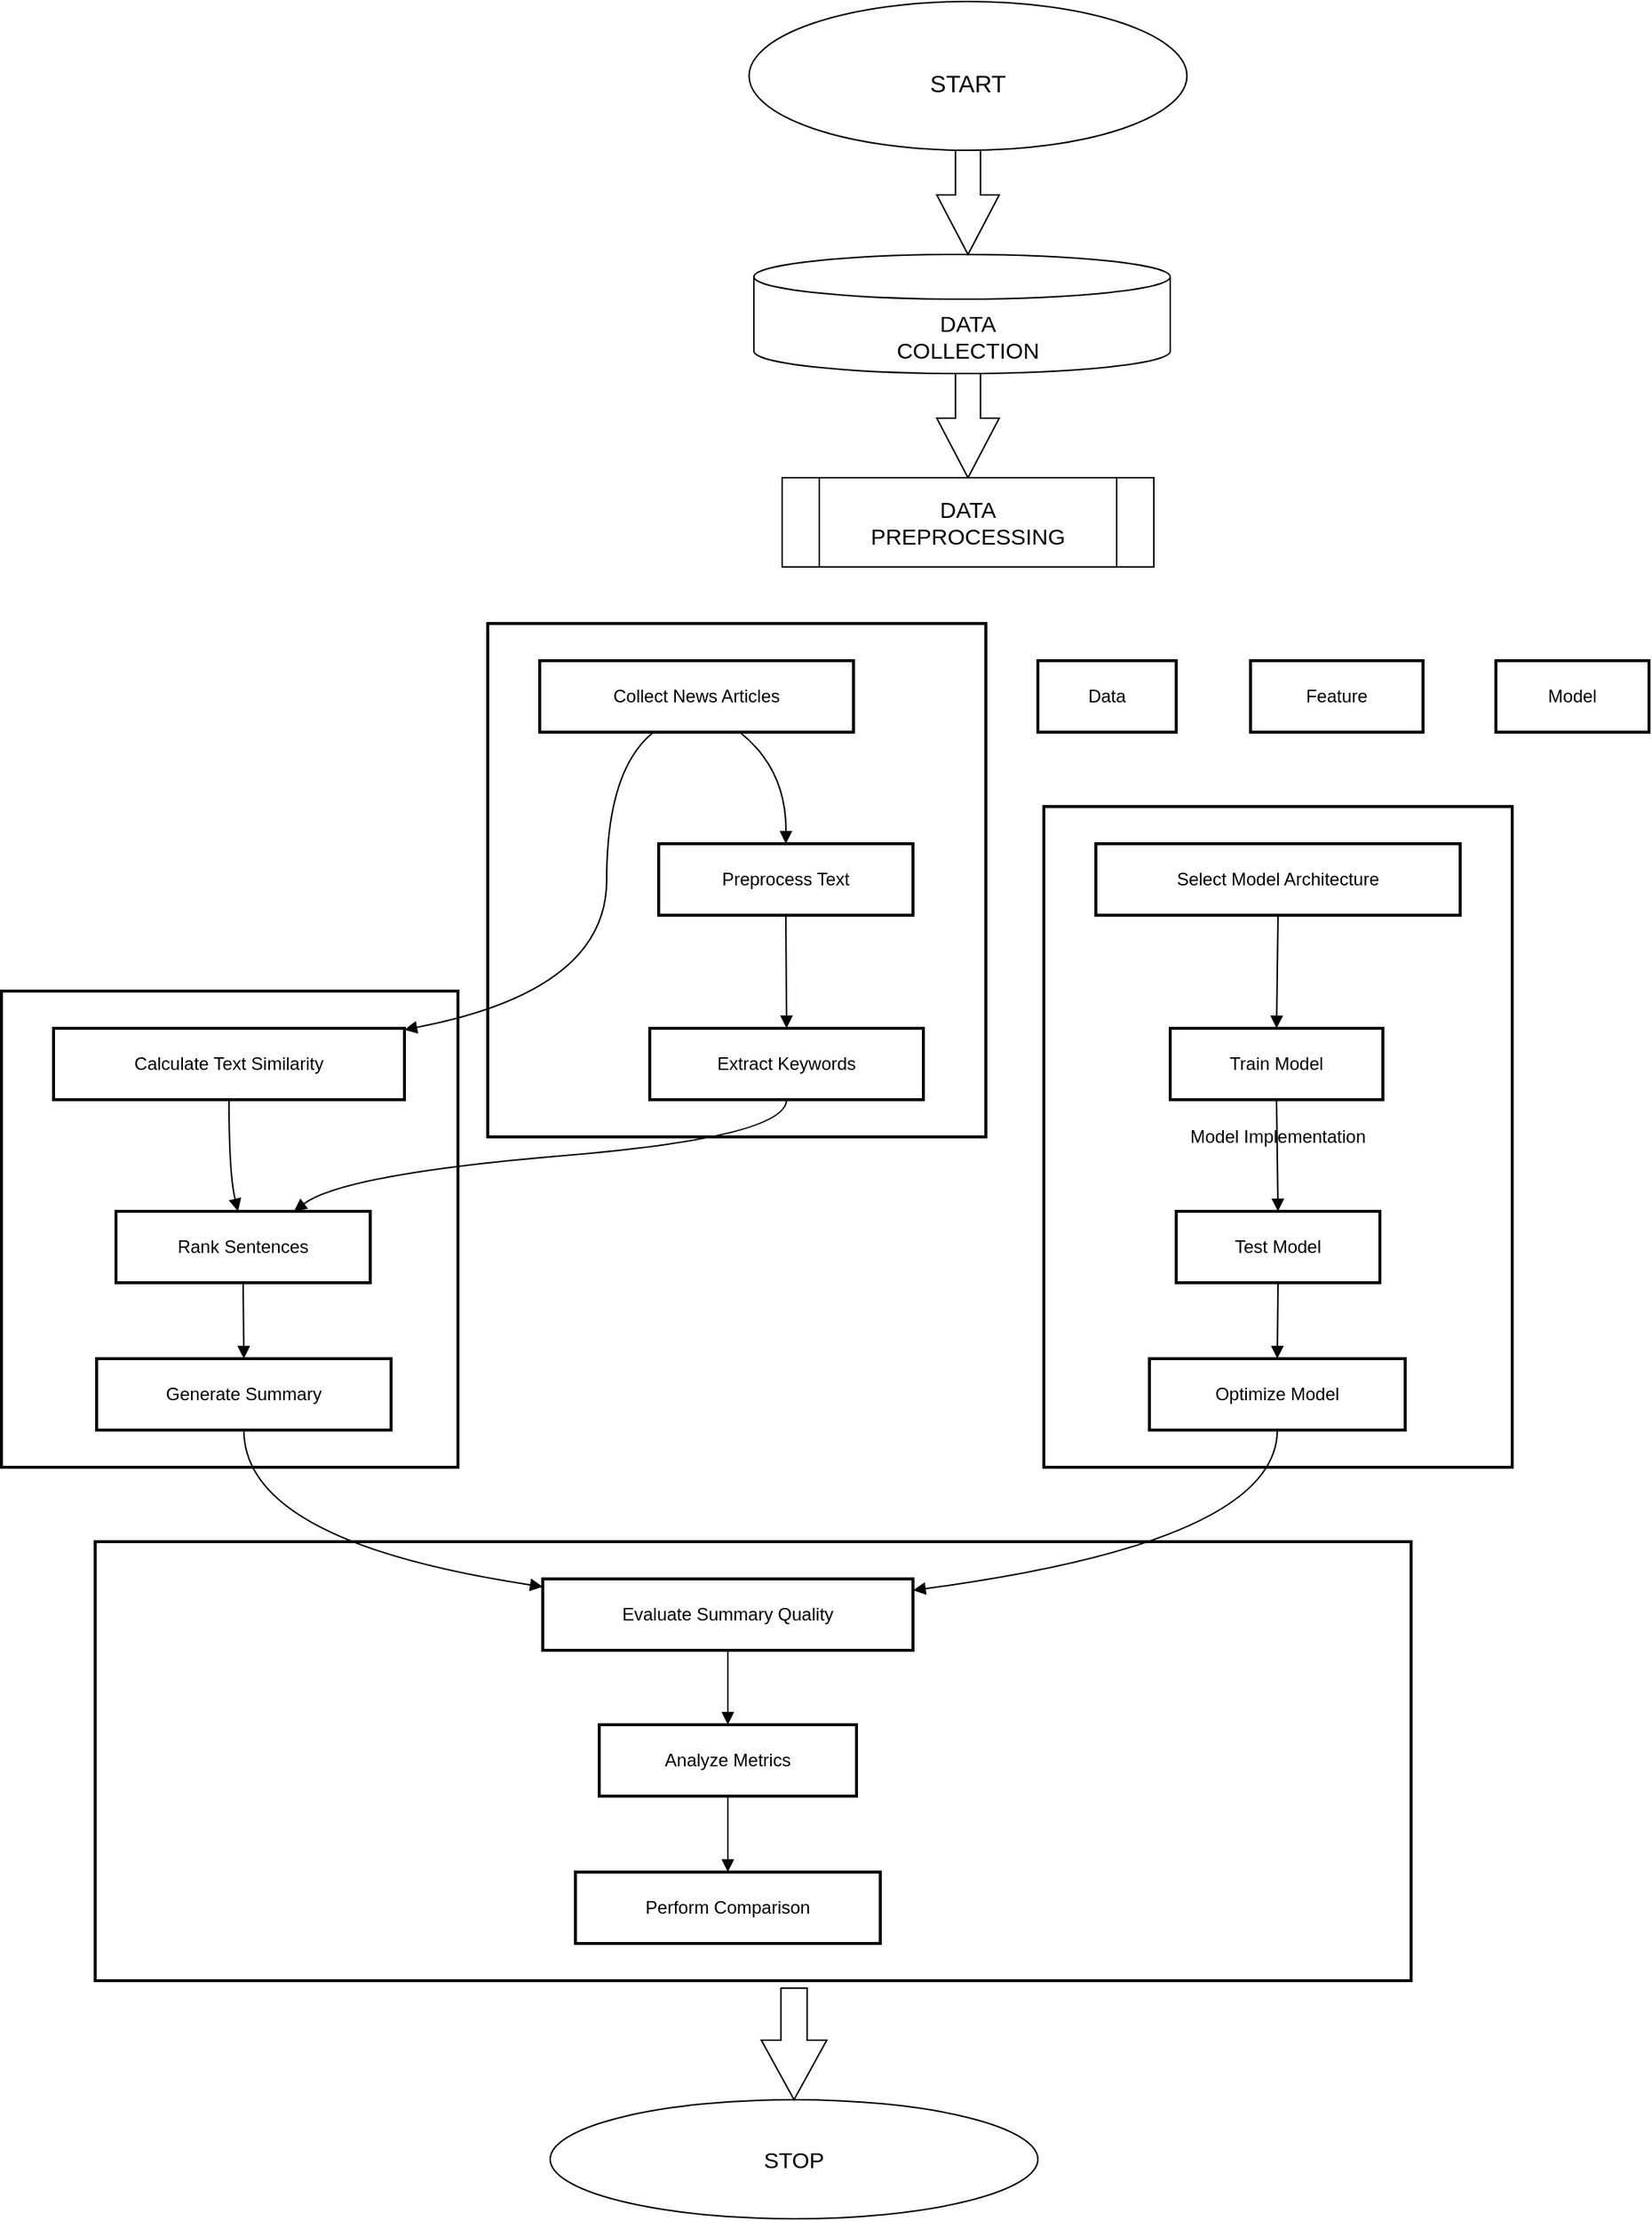 <mxfile version="24.8.3">
  <diagram name="Page-1" id="75aQ0NsXPLH8SBgKZswc">
    <mxGraphModel dx="2100" dy="2144" grid="1" gridSize="10" guides="1" tooltips="1" connect="1" arrows="1" fold="1" page="1" pageScale="1" pageWidth="850" pageHeight="1100" math="0" shadow="0">
      <root>
        <mxCell id="0" />
        <mxCell id="1" parent="0" />
        <mxCell id="2" value="Evaluation" style="whiteSpace=wrap;strokeWidth=2;" parent="1" vertex="1">
          <mxGeometry x="71" y="625" width="885" height="295" as="geometry" />
        </mxCell>
        <mxCell id="3" value="Model Implementation" style="whiteSpace=wrap;strokeWidth=2;" parent="1" vertex="1">
          <mxGeometry x="709" y="131" width="315" height="444" as="geometry" />
        </mxCell>
        <mxCell id="4" value="Feature Engineering" style="whiteSpace=wrap;strokeWidth=2;" parent="1" vertex="1">
          <mxGeometry x="8" y="255" width="307" height="320" as="geometry" />
        </mxCell>
        <mxCell id="5" value="Data Collection" style="whiteSpace=wrap;strokeWidth=2;" parent="1" vertex="1">
          <mxGeometry x="335" y="8" width="335" height="345" as="geometry" />
        </mxCell>
        <mxCell id="6" value="Collect News Articles" style="whiteSpace=wrap;strokeWidth=2;" parent="1" vertex="1">
          <mxGeometry x="370" y="33" width="211" height="48" as="geometry" />
        </mxCell>
        <mxCell id="7" value="Preprocess Text" style="whiteSpace=wrap;strokeWidth=2;" parent="1" vertex="1">
          <mxGeometry x="450" y="156" width="171" height="48" as="geometry" />
        </mxCell>
        <mxCell id="8" value="Extract Keywords" style="whiteSpace=wrap;strokeWidth=2;" parent="1" vertex="1">
          <mxGeometry x="444" y="280" width="184" height="48" as="geometry" />
        </mxCell>
        <mxCell id="9" value="Calculate Text Similarity" style="whiteSpace=wrap;strokeWidth=2;" parent="1" vertex="1">
          <mxGeometry x="43" y="280" width="236" height="48" as="geometry" />
        </mxCell>
        <mxCell id="10" value="Rank Sentences" style="whiteSpace=wrap;strokeWidth=2;" parent="1" vertex="1">
          <mxGeometry x="85" y="403" width="171" height="48" as="geometry" />
        </mxCell>
        <mxCell id="11" value="Generate Summary" style="whiteSpace=wrap;strokeWidth=2;" parent="1" vertex="1">
          <mxGeometry x="72" y="502" width="198" height="48" as="geometry" />
        </mxCell>
        <mxCell id="12" value="Select Model Architecture" style="whiteSpace=wrap;strokeWidth=2;" parent="1" vertex="1">
          <mxGeometry x="744" y="156" width="245" height="48" as="geometry" />
        </mxCell>
        <mxCell id="13" value="Train Model" style="whiteSpace=wrap;strokeWidth=2;" parent="1" vertex="1">
          <mxGeometry x="794" y="280" width="143" height="48" as="geometry" />
        </mxCell>
        <mxCell id="14" value="Test Model" style="whiteSpace=wrap;strokeWidth=2;" parent="1" vertex="1">
          <mxGeometry x="798" y="403" width="137" height="48" as="geometry" />
        </mxCell>
        <mxCell id="15" value="Optimize Model" style="whiteSpace=wrap;strokeWidth=2;" parent="1" vertex="1">
          <mxGeometry x="780" y="502" width="172" height="48" as="geometry" />
        </mxCell>
        <mxCell id="16" value="Evaluate Summary Quality" style="whiteSpace=wrap;strokeWidth=2;" parent="1" vertex="1">
          <mxGeometry x="372" y="650" width="249" height="48" as="geometry" />
        </mxCell>
        <mxCell id="17" value="Analyze Metrics" style="whiteSpace=wrap;strokeWidth=2;" parent="1" vertex="1">
          <mxGeometry x="410" y="748" width="173" height="48" as="geometry" />
        </mxCell>
        <mxCell id="18" value="Perform Comparison" style="whiteSpace=wrap;strokeWidth=2;" parent="1" vertex="1">
          <mxGeometry x="394" y="847" width="205" height="48" as="geometry" />
        </mxCell>
        <mxCell id="19" value="Data" style="whiteSpace=wrap;strokeWidth=2;" parent="1" vertex="1">
          <mxGeometry x="705" y="33" width="93" height="48" as="geometry" />
        </mxCell>
        <mxCell id="20" value="Feature" style="whiteSpace=wrap;strokeWidth=2;" parent="1" vertex="1">
          <mxGeometry x="848" y="33" width="116" height="48" as="geometry" />
        </mxCell>
        <mxCell id="21" value="Model" style="whiteSpace=wrap;strokeWidth=2;" parent="1" vertex="1">
          <mxGeometry x="1013" y="33" width="103" height="48" as="geometry" />
        </mxCell>
        <mxCell id="22" value="" style="curved=1;startArrow=none;endArrow=block;exitX=0.64;exitY=1.01;entryX=0.5;entryY=0.01;" parent="1" source="6" target="7" edge="1">
          <mxGeometry relative="1" as="geometry">
            <Array as="points">
              <mxPoint x="536" y="106" />
            </Array>
          </mxGeometry>
        </mxCell>
        <mxCell id="23" value="" style="curved=1;startArrow=none;endArrow=block;exitX=0.5;exitY=1.02;entryX=0.5;entryY=0;" parent="1" source="7" target="8" edge="1">
          <mxGeometry relative="1" as="geometry">
            <Array as="points" />
          </mxGeometry>
        </mxCell>
        <mxCell id="24" value="" style="curved=1;startArrow=none;endArrow=block;exitX=0.5;exitY=1;entryX=0.48;entryY=0;" parent="1" source="9" target="10" edge="1">
          <mxGeometry relative="1" as="geometry">
            <Array as="points">
              <mxPoint x="161" y="378" />
            </Array>
          </mxGeometry>
        </mxCell>
        <mxCell id="25" value="" style="curved=1;startArrow=none;endArrow=block;exitX=0.5;exitY=1.01;entryX=0.5;entryY=-0.01;" parent="1" source="10" target="11" edge="1">
          <mxGeometry relative="1" as="geometry">
            <Array as="points" />
          </mxGeometry>
        </mxCell>
        <mxCell id="26" value="" style="curved=1;startArrow=none;endArrow=block;exitX=0.5;exitY=1.02;entryX=0.5;entryY=0;" parent="1" source="12" target="13" edge="1">
          <mxGeometry relative="1" as="geometry">
            <Array as="points" />
          </mxGeometry>
        </mxCell>
        <mxCell id="27" value="" style="curved=1;startArrow=none;endArrow=block;exitX=0.5;exitY=1;entryX=0.5;entryY=0;" parent="1" source="13" target="14" edge="1">
          <mxGeometry relative="1" as="geometry">
            <Array as="points" />
          </mxGeometry>
        </mxCell>
        <mxCell id="28" value="" style="curved=1;startArrow=none;endArrow=block;exitX=0.5;exitY=1.01;entryX=0.5;entryY=-0.01;" parent="1" source="14" target="15" edge="1">
          <mxGeometry relative="1" as="geometry">
            <Array as="points" />
          </mxGeometry>
        </mxCell>
        <mxCell id="29" value="" style="curved=1;startArrow=none;endArrow=block;exitX=0.5;exitY=1.01;entryX=0.5;entryY=0.01;" parent="1" source="16" target="17" edge="1">
          <mxGeometry relative="1" as="geometry">
            <Array as="points" />
          </mxGeometry>
        </mxCell>
        <mxCell id="30" value="" style="curved=1;startArrow=none;endArrow=block;exitX=0.5;exitY=1.02;entryX=0.5;entryY=0;" parent="1" source="17" target="18" edge="1">
          <mxGeometry relative="1" as="geometry">
            <Array as="points" />
          </mxGeometry>
        </mxCell>
        <mxCell id="31" value="" style="curved=1;startArrow=none;endArrow=block;exitX=0.36;exitY=1.01;entryX=1;entryY=0.02;" parent="1" source="6" target="9" edge="1">
          <mxGeometry relative="1" as="geometry">
            <Array as="points">
              <mxPoint x="415" y="106" />
              <mxPoint x="415" y="255" />
            </Array>
          </mxGeometry>
        </mxCell>
        <mxCell id="32" value="" style="curved=1;startArrow=none;endArrow=block;exitX=0.5;exitY=1;entryX=0.7;entryY=0;" parent="1" source="8" target="10" edge="1">
          <mxGeometry relative="1" as="geometry">
            <Array as="points">
              <mxPoint x="536" y="353" />
              <mxPoint x="238" y="378" />
            </Array>
          </mxGeometry>
        </mxCell>
        <mxCell id="33" value="" style="curved=1;startArrow=none;endArrow=block;exitX=0.5;exitY=1;entryX=0;entryY=0.11;" parent="1" source="11" target="16" edge="1">
          <mxGeometry relative="1" as="geometry">
            <Array as="points">
              <mxPoint x="171" y="625" />
            </Array>
          </mxGeometry>
        </mxCell>
        <mxCell id="34" value="" style="curved=1;startArrow=none;endArrow=block;exitX=0.5;exitY=1;entryX=1;entryY=0.16;" parent="1" source="15" target="16" edge="1">
          <mxGeometry relative="1" as="geometry">
            <Array as="points">
              <mxPoint x="866" y="625" />
            </Array>
          </mxGeometry>
        </mxCell>
        <mxCell id="TO4MmY55cJaJxzrqGvMt-35" value="" style="ellipse;whiteSpace=wrap;html=1;" vertex="1" parent="1">
          <mxGeometry x="377" y="1000" width="328" height="80" as="geometry" />
        </mxCell>
        <mxCell id="TO4MmY55cJaJxzrqGvMt-36" value="&lt;font style=&quot;font-size: 15px;&quot;&gt;STOP&lt;/font&gt;" style="text;html=1;align=center;verticalAlign=middle;whiteSpace=wrap;rounded=0;" vertex="1" parent="1">
          <mxGeometry x="511" y="1025" width="60" height="30" as="geometry" />
        </mxCell>
        <mxCell id="TO4MmY55cJaJxzrqGvMt-37" value="" style="ellipse;whiteSpace=wrap;html=1;" vertex="1" parent="1">
          <mxGeometry x="510.75" y="-410" width="294.5" height="100" as="geometry" />
        </mxCell>
        <mxCell id="TO4MmY55cJaJxzrqGvMt-38" value="&lt;font style=&quot;font-size: 16px;&quot;&gt;START&lt;/font&gt;" style="text;html=1;align=center;verticalAlign=middle;whiteSpace=wrap;rounded=0;" vertex="1" parent="1">
          <mxGeometry x="628" y="-370" width="60" height="30" as="geometry" />
        </mxCell>
        <mxCell id="TO4MmY55cJaJxzrqGvMt-39" value="" style="shape=cylinder3;whiteSpace=wrap;html=1;boundedLbl=1;backgroundOutline=1;size=15;" vertex="1" parent="1">
          <mxGeometry x="514" y="-240" width="280" height="80" as="geometry" />
        </mxCell>
        <mxCell id="TO4MmY55cJaJxzrqGvMt-41" value="&lt;font style=&quot;font-size: 15px;&quot;&gt;DATA COLLECTION&lt;/font&gt;" style="text;html=1;align=center;verticalAlign=middle;whiteSpace=wrap;rounded=0;" vertex="1" parent="1">
          <mxGeometry x="628" y="-200" width="60" height="30" as="geometry" />
        </mxCell>
        <mxCell id="TO4MmY55cJaJxzrqGvMt-44" value="" style="html=1;shadow=0;dashed=0;align=center;verticalAlign=middle;shape=mxgraph.arrows2.arrow;dy=0.6;dx=40;direction=south;notch=0;" vertex="1" parent="1">
          <mxGeometry x="637" y="-310" width="42" height="70" as="geometry" />
        </mxCell>
        <mxCell id="TO4MmY55cJaJxzrqGvMt-48" value="" style="html=1;shadow=0;dashed=0;align=center;verticalAlign=middle;shape=mxgraph.arrows2.arrow;dy=0.6;dx=40;direction=south;notch=0;" vertex="1" parent="1">
          <mxGeometry x="637" y="-160" width="42" height="70" as="geometry" />
        </mxCell>
        <mxCell id="TO4MmY55cJaJxzrqGvMt-46" value="" style="shape=process;whiteSpace=wrap;html=1;backgroundOutline=1;" vertex="1" parent="1">
          <mxGeometry x="533" y="-90" width="250" height="60" as="geometry" />
        </mxCell>
        <mxCell id="TO4MmY55cJaJxzrqGvMt-51" value="&lt;font style=&quot;font-size: 15px;&quot;&gt;DATA PREPROCESSING&lt;/font&gt;" style="text;html=1;align=center;verticalAlign=middle;whiteSpace=wrap;rounded=0;" vertex="1" parent="1">
          <mxGeometry x="628" y="-75" width="60" height="30" as="geometry" />
        </mxCell>
        <mxCell id="TO4MmY55cJaJxzrqGvMt-52" value="" style="html=1;shadow=0;dashed=0;align=center;verticalAlign=middle;shape=mxgraph.arrows2.arrow;dy=0.6;dx=40;direction=south;notch=0;" vertex="1" parent="1">
          <mxGeometry x="519" y="925" width="44" height="75" as="geometry" />
        </mxCell>
      </root>
    </mxGraphModel>
  </diagram>
</mxfile>
